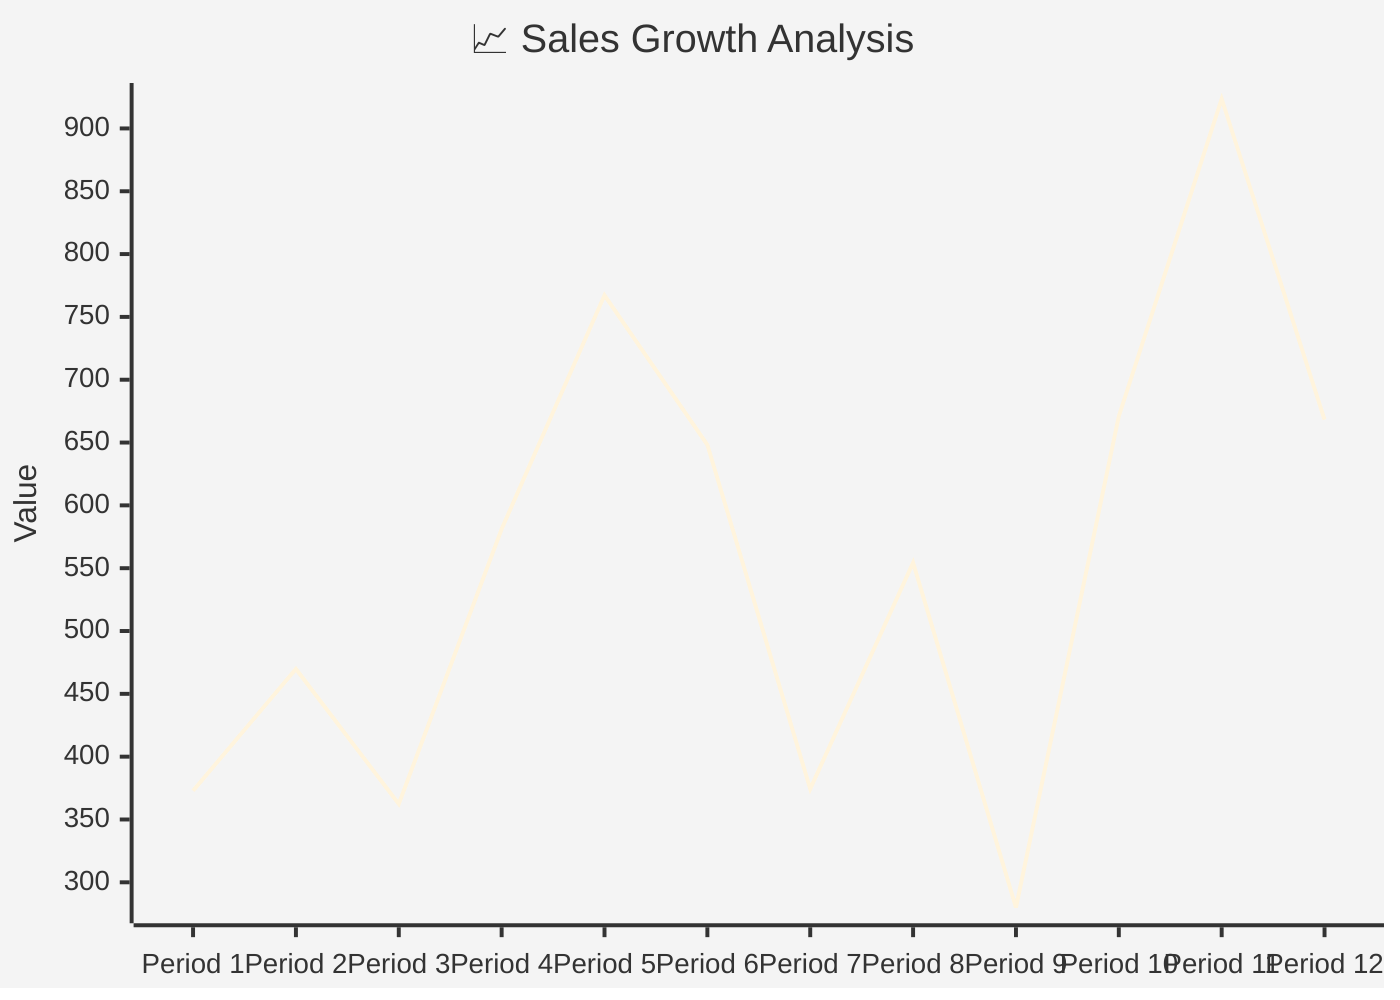 %%{init: {'theme':'base'}}%%
xychart-beta
    title "📈 Sales Growth Analysis"
    x-axis ["Period 1", "Period 2", "Period 3", "Period 4", "Period 5", "Period 6", "Period 7", "Period 8", "Period 9", "Period 10", "Period 11", "Period 12"]
    y-axis "Value"
    line [372.87, 469.79, 362.36, 581.19, 767.19, 648.24, 374.31, 554.39, 279.95, 671.02, 923.54, 668.24]